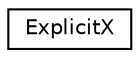 digraph "Graphical Class Hierarchy"
{
  edge [fontname="Helvetica",fontsize="10",labelfontname="Helvetica",labelfontsize="10"];
  node [fontname="Helvetica",fontsize="10",shape=record];
  rankdir="LR";
  Node0 [label="ExplicitX",height=0.2,width=0.4,color="black", fillcolor="white", style="filled",URL="$struct_explicit_x.html"];
}
